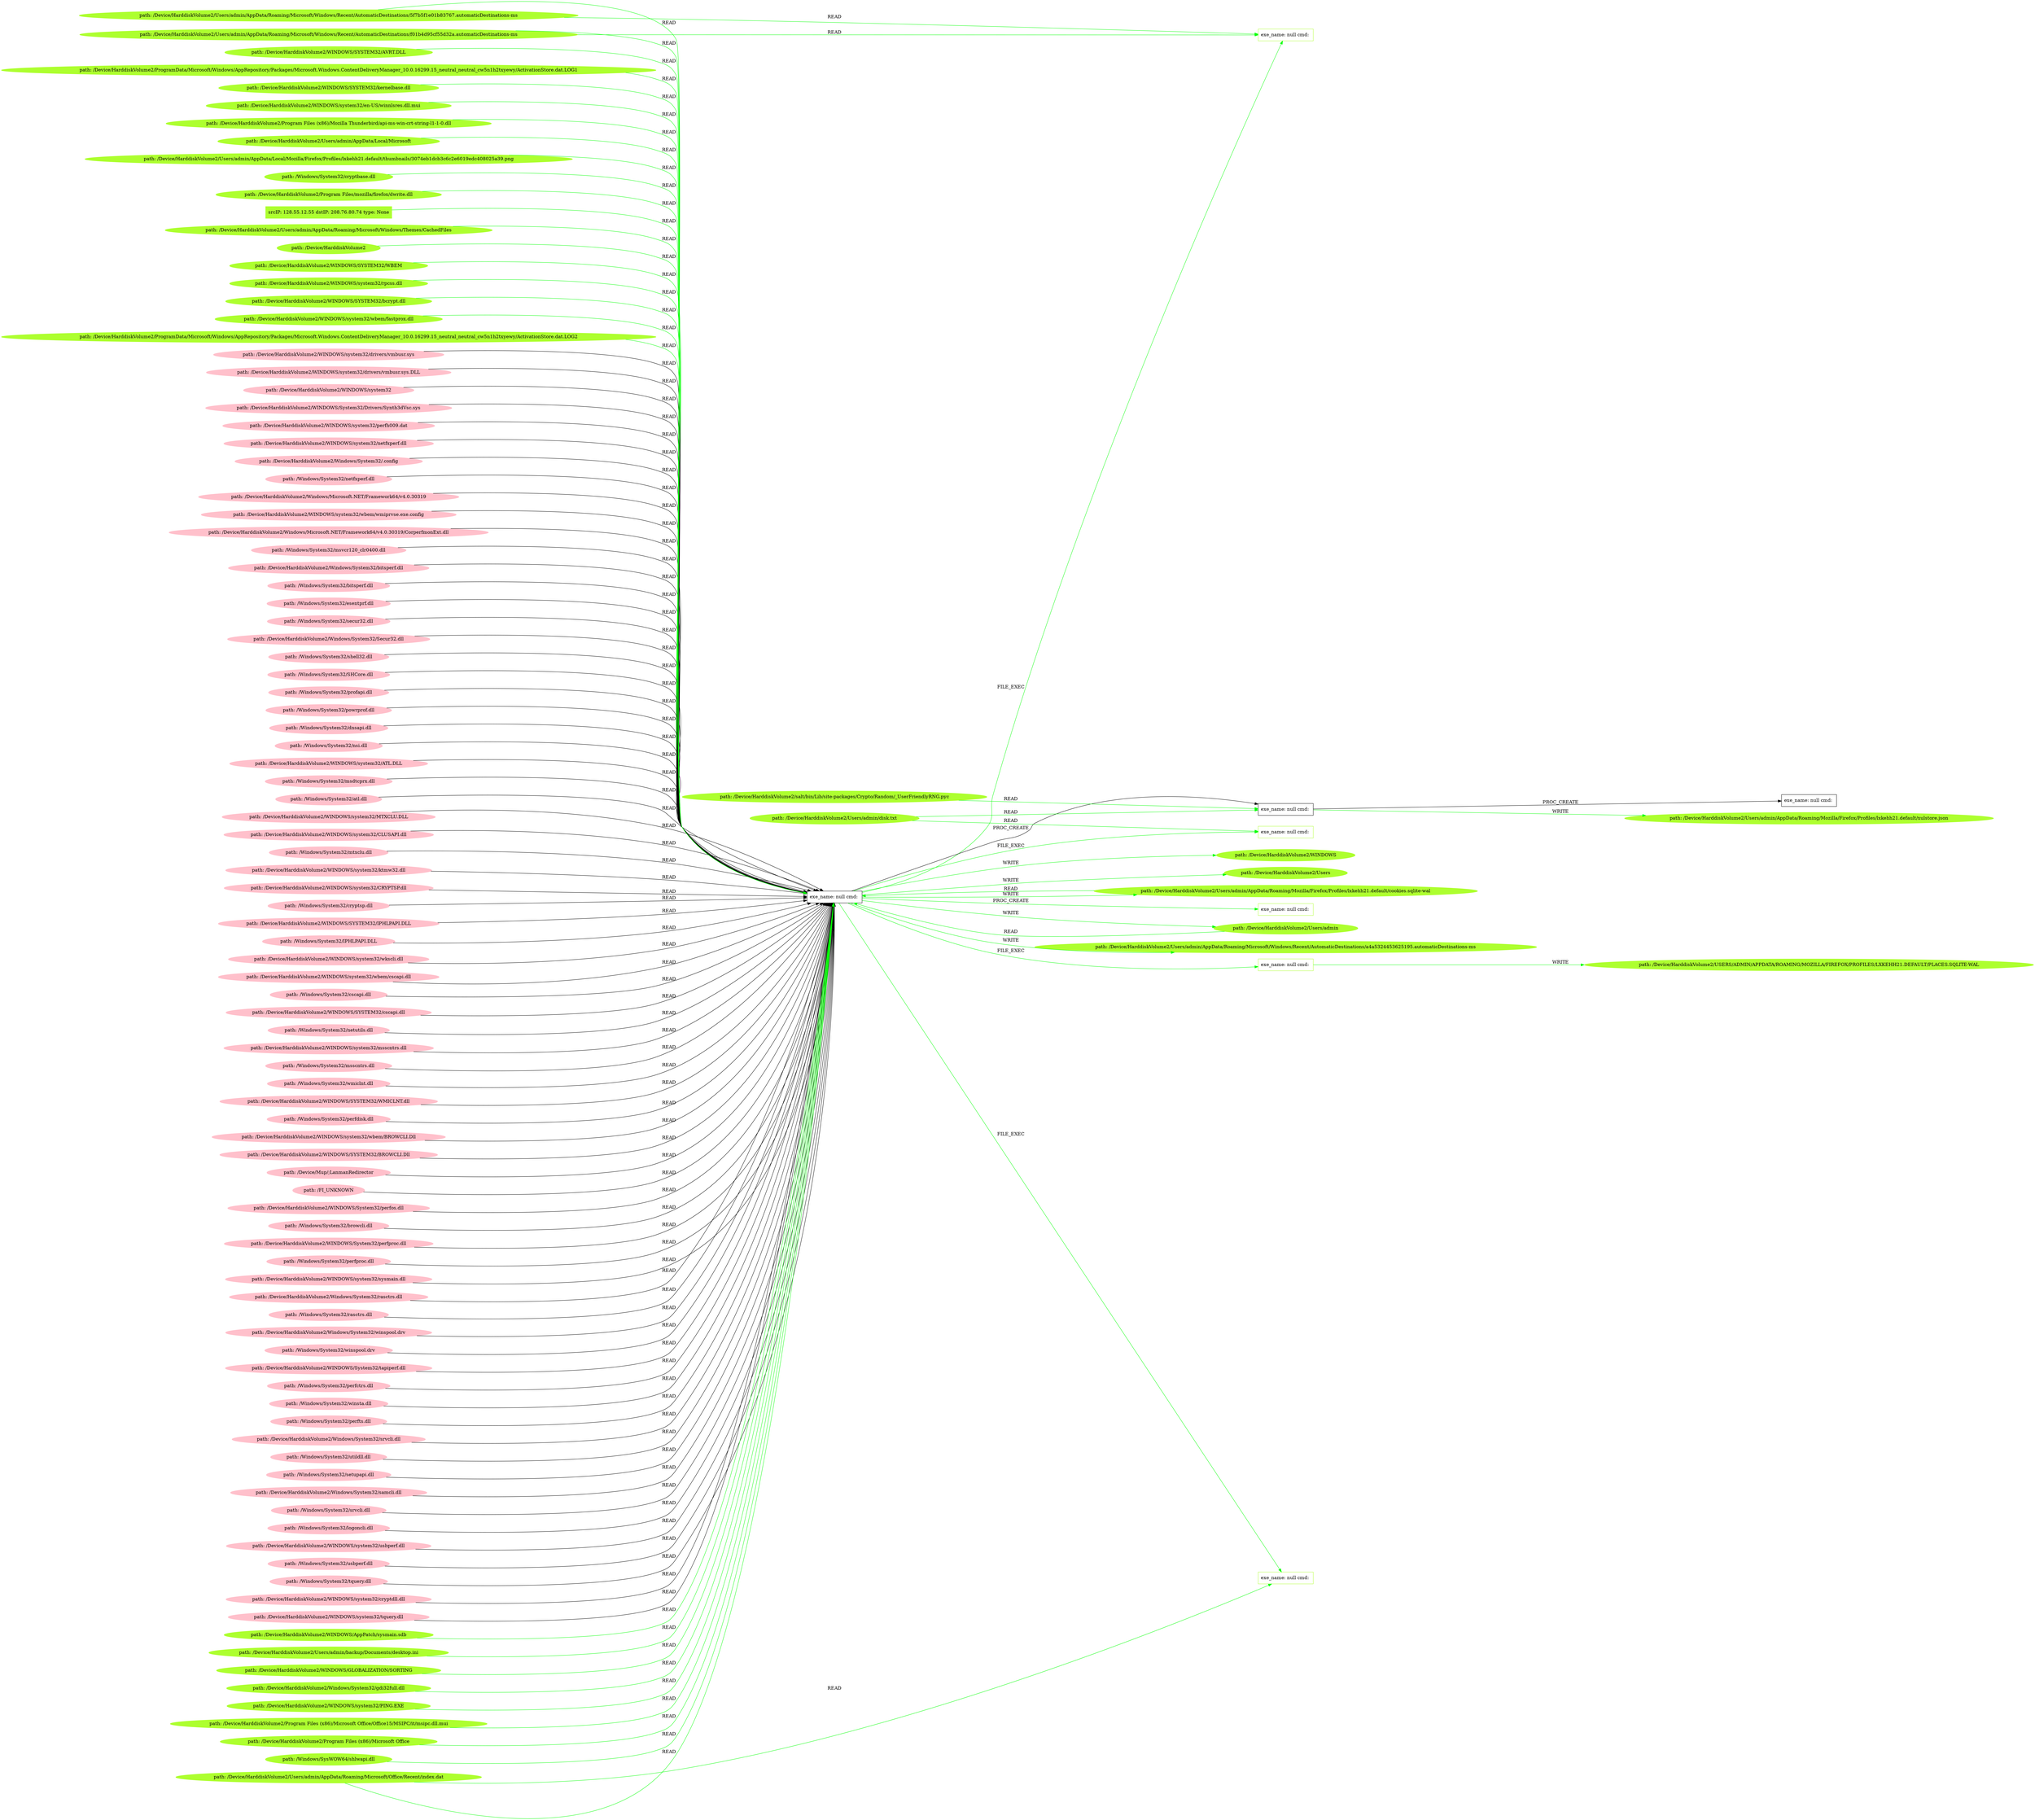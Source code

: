 digraph {
	rankdir=LR
	25 [label="exe_name: null cmd: " color=black shape=box style=solid]
	140 [label="exe_name: null cmd: " color=greenyellow shape=box style=solid]
	25 -> 140 [label=FILE_EXEC color=green]
	25 [label="exe_name: null cmd: " color=black shape=box style=solid]
	143 [label="exe_name: null cmd: " color=greenyellow shape=box style=solid]
	25 -> 143 [label=FILE_EXEC color=green]
	25 [label="exe_name: null cmd: " color=black shape=box style=solid]
	154 [label="exe_name: null cmd: " color=greenyellow shape=box style=solid]
	25 -> 154 [label=FILE_EXEC color=green]
	25 [label="exe_name: null cmd: " color=black shape=box style=solid]
	160 [label="exe_name: null cmd: " color=greenyellow shape=box style=solid]
	25 -> 160 [label=FILE_EXEC color=green]
	128 [label="path: /Device/HarddiskVolume2/Users/admin/AppData/Roaming/Microsoft/Windows/Themes/CachedFiles" color=greenyellow shape=oval style=filled]
	25 [label="exe_name: null cmd: " color=black shape=box style=solid]
	128 -> 25 [label=READ color=green]
	134 [label="path: /Device/HarddiskVolume2/Users/admin" color=greenyellow shape=oval style=filled]
	25 [label="exe_name: null cmd: " color=black shape=box style=solid]
	134 -> 25 [label=READ color=green]
	136 [label="path: /Device/HarddiskVolume2" color=greenyellow shape=oval style=filled]
	25 [label="exe_name: null cmd: " color=black shape=box style=solid]
	136 -> 25 [label=READ color=green]
	131 [label="path: /Device/HarddiskVolume2/WINDOWS/SYSTEM32/WBEM" color=greenyellow shape=oval style=filled]
	25 [label="exe_name: null cmd: " color=black shape=box style=solid]
	131 -> 25 [label=READ color=green]
	153 [label="path: /Device/HarddiskVolume2/WINDOWS/system32/rpcss.dll" color=greenyellow shape=oval style=filled]
	25 [label="exe_name: null cmd: " color=black shape=box style=solid]
	153 -> 25 [label=READ color=green]
	149 [label="path: /Device/HarddiskVolume2/WINDOWS/SYSTEM32/bcrypt.dll" color=greenyellow shape=oval style=filled]
	25 [label="exe_name: null cmd: " color=black shape=box style=solid]
	149 -> 25 [label=READ color=green]
	139 [label="path: /Device/HarddiskVolume2/WINDOWS/system32/wbem/fastprox.dll" color=greenyellow shape=oval style=filled]
	25 [label="exe_name: null cmd: " color=black shape=box style=solid]
	139 -> 25 [label=READ color=green]
	132 [label="path: /Device/HarddiskVolume2/ProgramData/Microsoft/Windows/AppRepository/Packages/Microsoft.Windows.ContentDeliveryManager_10.0.16299.15_neutral_neutral_cw5n1h2txyewy/ActivationStore.dat.LOG2" color=greenyellow shape=oval style=filled]
	25 [label="exe_name: null cmd: " color=black shape=box style=solid]
	132 -> 25 [label=READ color=green]
	48 [label="path: /Device/HarddiskVolume2/WINDOWS/system32/drivers/vmbusr.sys" color=pink shape=oval style=filled]
	25 [label="exe_name: null cmd: " color=black shape=box style=solid]
	48 -> 25 [label=READ color=black]
	77 [label="path: /Device/HarddiskVolume2/WINDOWS/system32/drivers/vmbusr.sys.DLL" color=pink shape=oval style=filled]
	25 [label="exe_name: null cmd: " color=black shape=box style=solid]
	77 -> 25 [label=READ color=black]
	14 [label="path: /Device/HarddiskVolume2/WINDOWS/system32" color=pink shape=oval style=filled]
	25 [label="exe_name: null cmd: " color=black shape=box style=solid]
	14 -> 25 [label=READ color=black]
	41 [label="path: /Device/HarddiskVolume2/WINDOWS/System32/Drivers/Synth3dVsc.sys" color=pink shape=oval style=filled]
	25 [label="exe_name: null cmd: " color=black shape=box style=solid]
	41 -> 25 [label=READ color=black]
	104 [label="path: /Device/HarddiskVolume2/WINDOWS/system32/perfh009.dat" color=pink shape=oval style=filled]
	25 [label="exe_name: null cmd: " color=black shape=box style=solid]
	104 -> 25 [label=READ color=black]
	57 [label="path: /Device/HarddiskVolume2/WINDOWS/system32/netfxperf.dll" color=pink shape=oval style=filled]
	25 [label="exe_name: null cmd: " color=black shape=box style=solid]
	57 -> 25 [label=READ color=black]
	92 [label="path: /Device/HarddiskVolume2/Windows/System32/.config" color=pink shape=oval style=filled]
	25 [label="exe_name: null cmd: " color=black shape=box style=solid]
	92 -> 25 [label=READ color=black]
	49 [label="path: /Windows/System32/netfxperf.dll" color=pink shape=oval style=filled]
	25 [label="exe_name: null cmd: " color=black shape=box style=solid]
	49 -> 25 [label=READ color=black]
	89 [label="path: /Device/HarddiskVolume2/Windows/Microsoft.NET/Framework64/v4.0.30319" color=pink shape=oval style=filled]
	25 [label="exe_name: null cmd: " color=black shape=box style=solid]
	89 -> 25 [label=READ color=black]
	82 [label="path: /Device/HarddiskVolume2/WINDOWS/system32/wbem/wmiprvse.exe.config" color=pink shape=oval style=filled]
	25 [label="exe_name: null cmd: " color=black shape=box style=solid]
	82 -> 25 [label=READ color=black]
	11 [label="path: /Device/HarddiskVolume2/Windows/Microsoft.NET/Framework64/v4.0.30319/CorperfmonExt.dll" color=pink shape=oval style=filled]
	25 [label="exe_name: null cmd: " color=black shape=box style=solid]
	11 -> 25 [label=READ color=black]
	62 [label="path: /Windows/System32/msvcr120_clr0400.dll" color=pink shape=oval style=filled]
	25 [label="exe_name: null cmd: " color=black shape=box style=solid]
	62 -> 25 [label=READ color=black]
	34 [label="path: /Device/HarddiskVolume2/Windows/System32/bitsperf.dll" color=pink shape=oval style=filled]
	25 [label="exe_name: null cmd: " color=black shape=box style=solid]
	34 -> 25 [label=READ color=black]
	72 [label="path: /Windows/System32/bitsperf.dll" color=pink shape=oval style=filled]
	25 [label="exe_name: null cmd: " color=black shape=box style=solid]
	72 -> 25 [label=READ color=black]
	88 [label="path: /Windows/System32/esentprf.dll" color=pink shape=oval style=filled]
	25 [label="exe_name: null cmd: " color=black shape=box style=solid]
	88 -> 25 [label=READ color=black]
	35 [label="path: /Windows/System32/secur32.dll" color=pink shape=oval style=filled]
	25 [label="exe_name: null cmd: " color=black shape=box style=solid]
	35 -> 25 [label=READ color=black]
	101 [label="path: /Device/HarddiskVolume2/Windows/System32/Secur32.dll" color=pink shape=oval style=filled]
	25 [label="exe_name: null cmd: " color=black shape=box style=solid]
	101 -> 25 [label=READ color=black]
	85 [label="path: /Windows/System32/shell32.dll" color=pink shape=oval style=filled]
	25 [label="exe_name: null cmd: " color=black shape=box style=solid]
	85 -> 25 [label=READ color=black]
	112 [label="path: /Windows/System32/SHCore.dll" color=pink shape=oval style=filled]
	25 [label="exe_name: null cmd: " color=black shape=box style=solid]
	112 -> 25 [label=READ color=black]
	69 [label="path: /Windows/System32/profapi.dll" color=pink shape=oval style=filled]
	25 [label="exe_name: null cmd: " color=black shape=box style=solid]
	69 -> 25 [label=READ color=black]
	84 [label="path: /Windows/System32/powrprof.dll" color=pink shape=oval style=filled]
	25 [label="exe_name: null cmd: " color=black shape=box style=solid]
	84 -> 25 [label=READ color=black]
	96 [label="path: /Windows/System32/dnsapi.dll" color=pink shape=oval style=filled]
	25 [label="exe_name: null cmd: " color=black shape=box style=solid]
	96 -> 25 [label=READ color=black]
	24 [label="path: /Windows/System32/nsi.dll" color=pink shape=oval style=filled]
	25 [label="exe_name: null cmd: " color=black shape=box style=solid]
	24 -> 25 [label=READ color=black]
	75 [label="path: /Device/HarddiskVolume2/WINDOWS/system32/ATL.DLL" color=pink shape=oval style=filled]
	25 [label="exe_name: null cmd: " color=black shape=box style=solid]
	75 -> 25 [label=READ color=black]
	26 [label="path: /Windows/System32/msdtcprx.dll" color=pink shape=oval style=filled]
	25 [label="exe_name: null cmd: " color=black shape=box style=solid]
	26 -> 25 [label=READ color=black]
	54 [label="path: /Windows/System32/atl.dll" color=pink shape=oval style=filled]
	25 [label="exe_name: null cmd: " color=black shape=box style=solid]
	54 -> 25 [label=READ color=black]
	65 [label="path: /Device/HarddiskVolume2/WINDOWS/system32/MTXCLU.DLL" color=pink shape=oval style=filled]
	25 [label="exe_name: null cmd: " color=black shape=box style=solid]
	65 -> 25 [label=READ color=black]
	43 [label="path: /Device/HarddiskVolume2/WINDOWS/system32/CLUSAPI.dll" color=pink shape=oval style=filled]
	25 [label="exe_name: null cmd: " color=black shape=box style=solid]
	43 -> 25 [label=READ color=black]
	80 [label="path: /Windows/System32/mtxclu.dll" color=pink shape=oval style=filled]
	25 [label="exe_name: null cmd: " color=black shape=box style=solid]
	80 -> 25 [label=READ color=black]
	76 [label="path: /Device/HarddiskVolume2/WINDOWS/system32/ktmw32.dll" color=pink shape=oval style=filled]
	25 [label="exe_name: null cmd: " color=black shape=box style=solid]
	76 -> 25 [label=READ color=black]
	55 [label="path: /Device/HarddiskVolume2/WINDOWS/system32/CRYPTSP.dll" color=pink shape=oval style=filled]
	25 [label="exe_name: null cmd: " color=black shape=box style=solid]
	55 -> 25 [label=READ color=black]
	74 [label="path: /Windows/System32/cryptsp.dll" color=pink shape=oval style=filled]
	25 [label="exe_name: null cmd: " color=black shape=box style=solid]
	74 -> 25 [label=READ color=black]
	19 [label="path: /Device/HarddiskVolume2/WINDOWS/SYSTEM32/IPHLPAPI.DLL" color=pink shape=oval style=filled]
	25 [label="exe_name: null cmd: " color=black shape=box style=solid]
	19 -> 25 [label=READ color=black]
	67 [label="path: /Windows/System32/IPHLPAPI.DLL" color=pink shape=oval style=filled]
	25 [label="exe_name: null cmd: " color=black shape=box style=solid]
	67 -> 25 [label=READ color=black]
	40 [label="path: /Device/HarddiskVolume2/WINDOWS/system32/wkscli.dll" color=pink shape=oval style=filled]
	25 [label="exe_name: null cmd: " color=black shape=box style=solid]
	40 -> 25 [label=READ color=black]
	60 [label="path: /Device/HarddiskVolume2/WINDOWS/system32/wbem/cscapi.dll" color=pink shape=oval style=filled]
	25 [label="exe_name: null cmd: " color=black shape=box style=solid]
	60 -> 25 [label=READ color=black]
	81 [label="path: /Windows/System32/cscapi.dll" color=pink shape=oval style=filled]
	25 [label="exe_name: null cmd: " color=black shape=box style=solid]
	81 -> 25 [label=READ color=black]
	109 [label="path: /Device/HarddiskVolume2/WINDOWS/SYSTEM32/cscapi.dll" color=pink shape=oval style=filled]
	25 [label="exe_name: null cmd: " color=black shape=box style=solid]
	109 -> 25 [label=READ color=black]
	52 [label="path: /Windows/System32/netutils.dll" color=pink shape=oval style=filled]
	25 [label="exe_name: null cmd: " color=black shape=box style=solid]
	52 -> 25 [label=READ color=black]
	4 [label="path: /Device/HarddiskVolume2/WINDOWS/system32/msscntrs.dll" color=pink shape=oval style=filled]
	25 [label="exe_name: null cmd: " color=black shape=box style=solid]
	4 -> 25 [label=READ color=black]
	33 [label="path: /Windows/System32/msscntrs.dll" color=pink shape=oval style=filled]
	25 [label="exe_name: null cmd: " color=black shape=box style=solid]
	33 -> 25 [label=READ color=black]
	111 [label="path: /Windows/System32/wmiclnt.dll" color=pink shape=oval style=filled]
	25 [label="exe_name: null cmd: " color=black shape=box style=solid]
	111 -> 25 [label=READ color=black]
	17 [label="path: /Device/HarddiskVolume2/WINDOWS/SYSTEM32/WMICLNT.dll" color=pink shape=oval style=filled]
	25 [label="exe_name: null cmd: " color=black shape=box style=solid]
	17 -> 25 [label=READ color=black]
	73 [label="path: /Windows/System32/perfdisk.dll" color=pink shape=oval style=filled]
	25 [label="exe_name: null cmd: " color=black shape=box style=solid]
	73 -> 25 [label=READ color=black]
	99 [label="path: /Device/HarddiskVolume2/WINDOWS/system32/wbem/BROWCLI.Dll" color=pink shape=oval style=filled]
	25 [label="exe_name: null cmd: " color=black shape=box style=solid]
	99 -> 25 [label=READ color=black]
	12 [label="path: /Device/HarddiskVolume2/WINDOWS/SYSTEM32/BROWCLI.Dll" color=pink shape=oval style=filled]
	25 [label="exe_name: null cmd: " color=black shape=box style=solid]
	12 -> 25 [label=READ color=black]
	16 [label="path: /Device/Mup/;LanmanRedirector" color=pink shape=oval style=filled]
	25 [label="exe_name: null cmd: " color=black shape=box style=solid]
	16 -> 25 [label=READ color=black]
	115 [label="path: /FI_UNKNOWN" color=pink shape=oval style=filled]
	25 [label="exe_name: null cmd: " color=black shape=box style=solid]
	115 -> 25 [label=READ color=black]
	94 [label="path: /Device/HarddiskVolume2/WINDOWS/System32/perfos.dll" color=pink shape=oval style=filled]
	25 [label="exe_name: null cmd: " color=black shape=box style=solid]
	94 -> 25 [label=READ color=black]
	42 [label="path: /Windows/System32/browcli.dll" color=pink shape=oval style=filled]
	25 [label="exe_name: null cmd: " color=black shape=box style=solid]
	42 -> 25 [label=READ color=black]
	118 [label="path: /Device/HarddiskVolume2/WINDOWS/System32/perfproc.dll" color=pink shape=oval style=filled]
	25 [label="exe_name: null cmd: " color=black shape=box style=solid]
	118 -> 25 [label=READ color=black]
	119 [label="path: /Windows/System32/perfproc.dll" color=pink shape=oval style=filled]
	25 [label="exe_name: null cmd: " color=black shape=box style=solid]
	119 -> 25 [label=READ color=black]
	45 [label="path: /Device/HarddiskVolume2/WINDOWS/system32/sysmain.dll" color=pink shape=oval style=filled]
	25 [label="exe_name: null cmd: " color=black shape=box style=solid]
	45 -> 25 [label=READ color=black]
	90 [label="path: /Device/HarddiskVolume2/Windows/System32/rasctrs.dll" color=pink shape=oval style=filled]
	25 [label="exe_name: null cmd: " color=black shape=box style=solid]
	90 -> 25 [label=READ color=black]
	86 [label="path: /Windows/System32/rasctrs.dll" color=pink shape=oval style=filled]
	25 [label="exe_name: null cmd: " color=black shape=box style=solid]
	86 -> 25 [label=READ color=black]
	3 [label="path: /Device/HarddiskVolume2/Windows/System32/winspool.drv" color=pink shape=oval style=filled]
	25 [label="exe_name: null cmd: " color=black shape=box style=solid]
	3 -> 25 [label=READ color=black]
	107 [label="path: /Windows/System32/winspool.drv" color=pink shape=oval style=filled]
	25 [label="exe_name: null cmd: " color=black shape=box style=solid]
	107 -> 25 [label=READ color=black]
	91 [label="path: /Device/HarddiskVolume2/WINDOWS/System32/tapiperf.dll" color=pink shape=oval style=filled]
	25 [label="exe_name: null cmd: " color=black shape=box style=solid]
	91 -> 25 [label=READ color=black]
	56 [label="path: /Windows/System32/perfctrs.dll" color=pink shape=oval style=filled]
	25 [label="exe_name: null cmd: " color=black shape=box style=solid]
	56 -> 25 [label=READ color=black]
	2 [label="path: /Windows/System32/winsta.dll" color=pink shape=oval style=filled]
	25 [label="exe_name: null cmd: " color=black shape=box style=solid]
	2 -> 25 [label=READ color=black]
	102 [label="path: /Windows/System32/perfts.dll" color=pink shape=oval style=filled]
	25 [label="exe_name: null cmd: " color=black shape=box style=solid]
	102 -> 25 [label=READ color=black]
	18 [label="path: /Device/HarddiskVolume2/Windows/System32/srvcli.dll" color=pink shape=oval style=filled]
	25 [label="exe_name: null cmd: " color=black shape=box style=solid]
	18 -> 25 [label=READ color=black]
	61 [label="path: /Windows/System32/utildll.dll" color=pink shape=oval style=filled]
	25 [label="exe_name: null cmd: " color=black shape=box style=solid]
	61 -> 25 [label=READ color=black]
	79 [label="path: /Windows/System32/setupapi.dll" color=pink shape=oval style=filled]
	25 [label="exe_name: null cmd: " color=black shape=box style=solid]
	79 -> 25 [label=READ color=black]
	10 [label="path: /Device/HarddiskVolume2/Windows/System32/samcli.dll" color=pink shape=oval style=filled]
	25 [label="exe_name: null cmd: " color=black shape=box style=solid]
	10 -> 25 [label=READ color=black]
	15 [label="path: /Windows/System32/srvcli.dll" color=pink shape=oval style=filled]
	25 [label="exe_name: null cmd: " color=black shape=box style=solid]
	15 -> 25 [label=READ color=black]
	78 [label="path: /Windows/System32/logoncli.dll" color=pink shape=oval style=filled]
	25 [label="exe_name: null cmd: " color=black shape=box style=solid]
	78 -> 25 [label=READ color=black]
	108 [label="path: /Device/HarddiskVolume2/WINDOWS/system32/usbperf.dll" color=pink shape=oval style=filled]
	25 [label="exe_name: null cmd: " color=black shape=box style=solid]
	108 -> 25 [label=READ color=black]
	97 [label="path: /Windows/System32/usbperf.dll" color=pink shape=oval style=filled]
	25 [label="exe_name: null cmd: " color=black shape=box style=solid]
	97 -> 25 [label=READ color=black]
	59 [label="path: /Windows/System32/tquery.dll" color=pink shape=oval style=filled]
	25 [label="exe_name: null cmd: " color=black shape=box style=solid]
	59 -> 25 [label=READ color=black]
	70 [label="path: /Device/HarddiskVolume2/WINDOWS/system32/cryptdll.dll" color=pink shape=oval style=filled]
	25 [label="exe_name: null cmd: " color=black shape=box style=solid]
	70 -> 25 [label=READ color=black]
	106 [label="path: /Device/HarddiskVolume2/WINDOWS/system32/tquery.dll" color=pink shape=oval style=filled]
	25 [label="exe_name: null cmd: " color=black shape=box style=solid]
	106 -> 25 [label=READ color=black]
	25 [label="exe_name: null cmd: " color=black shape=box style=solid]
	0 [label="exe_name: null cmd: " color=black shape=box style=solid]
	25 -> 0 [label=PROC_CREATE color=black]
	0 [label="exe_name: null cmd: " color=black shape=box style=solid]
	1 [label="exe_name: null cmd: " color=black shape=box style=solid]
	0 -> 1 [label=PROC_CREATE color=black]
	123 [label="path: /Device/HarddiskVolume2/WINDOWS/AppPatch/sysmain.sdb" color=greenyellow shape=oval style=filled]
	25 [label="exe_name: null cmd: " color=black shape=box style=solid]
	123 -> 25 [label=READ color=green]
	130 [label="path: /Device/HarddiskVolume2/Users/admin/backup/Documents/desktop.ini" color=greenyellow shape=oval style=filled]
	25 [label="exe_name: null cmd: " color=black shape=box style=solid]
	130 -> 25 [label=READ color=green]
	157 [label="path: /Device/HarddiskVolume2/WINDOWS/GLOBALIZATION/SORTING" color=greenyellow shape=oval style=filled]
	25 [label="exe_name: null cmd: " color=black shape=box style=solid]
	157 -> 25 [label=READ color=green]
	135 [label="path: /Device/HarddiskVolume2/Windows/System32/gdi32full.dll" color=greenyellow shape=oval style=filled]
	25 [label="exe_name: null cmd: " color=black shape=box style=solid]
	135 -> 25 [label=READ color=green]
	163 [label="path: /Device/HarddiskVolume2/WINDOWS/system32/PING.EXE" color=greenyellow shape=oval style=filled]
	25 [label="exe_name: null cmd: " color=black shape=box style=solid]
	163 -> 25 [label=READ color=green]
	144 [label="path: /Device/HarddiskVolume2/Users/admin/AppData/Roaming/Microsoft/Windows/Recent/AutomaticDestinations/5f7b5f1e01b83767.automaticDestinations-ms" color=greenyellow shape=oval style=filled]
	25 [label="exe_name: null cmd: " color=black shape=box style=solid]
	144 -> 25 [label=READ color=green]
	151 [label="path: /Device/HarddiskVolume2/Program Files (x86)/Microsoft Office/Office15/MSIPC/it/msipc.dll.mui" color=greenyellow shape=oval style=filled]
	25 [label="exe_name: null cmd: " color=black shape=box style=solid]
	151 -> 25 [label=READ color=green]
	156 [label="path: /Device/HarddiskVolume2/Program Files (x86)/Microsoft Office" color=greenyellow shape=oval style=filled]
	25 [label="exe_name: null cmd: " color=black shape=box style=solid]
	156 -> 25 [label=READ color=green]
	129 [label="path: /Device/HarddiskVolume2/Users/admin/AppData/Roaming/Microsoft/Windows/Recent/AutomaticDestinations/f01b4d95cf55d32a.automaticDestinations-ms" color=greenyellow shape=oval style=filled]
	25 [label="exe_name: null cmd: " color=black shape=box style=solid]
	129 -> 25 [label=READ color=green]
	138 [label="path: /Windows/SysWOW64/shlwapi.dll" color=greenyellow shape=oval style=filled]
	25 [label="exe_name: null cmd: " color=black shape=box style=solid]
	138 -> 25 [label=READ color=green]
	155 [label="path: /Device/HarddiskVolume2/Users/admin/disk.txt" color=greenyellow shape=oval style=filled]
	0 [label="exe_name: null cmd: " color=black shape=box style=solid]
	155 -> 0 [label=READ color=green]
	148 [label="path: /Device/HarddiskVolume2/WINDOWS/SYSTEM32/AVRT.DLL" color=greenyellow shape=oval style=filled]
	25 [label="exe_name: null cmd: " color=black shape=box style=solid]
	148 -> 25 [label=READ color=green]
	158 [label="path: /Device/HarddiskVolume2/ProgramData/Microsoft/Windows/AppRepository/Packages/Microsoft.Windows.ContentDeliveryManager_10.0.16299.15_neutral_neutral_cw5n1h2txyewy/ActivationStore.dat.LOG1" color=greenyellow shape=oval style=filled]
	25 [label="exe_name: null cmd: " color=black shape=box style=solid]
	158 -> 25 [label=READ color=green]
	25 [label="exe_name: null cmd: " color=black shape=box style=solid]
	150 [label="path: /Device/HarddiskVolume2/Users" color=greenyellow shape=oval style=filled]
	25 -> 150 [label=WRITE color=green]
	167 [label="path: /Device/HarddiskVolume2/salt/bin/Lib/site-packages/Crypto/Random/_UserFriendlyRNG.pyc" color=greenyellow shape=oval style=filled]
	0 [label="exe_name: null cmd: " color=black shape=box style=solid]
	167 -> 0 [label=READ color=green]
	142 [label="path: /Device/HarddiskVolume2/WINDOWS/SYSTEM32/kernelbase.dll" color=greenyellow shape=oval style=filled]
	25 [label="exe_name: null cmd: " color=black shape=box style=solid]
	142 -> 25 [label=READ color=green]
	159 [label="path: /Device/HarddiskVolume2/WINDOWS/system32/en-US/winnlsres.dll.mui" color=greenyellow shape=oval style=filled]
	25 [label="exe_name: null cmd: " color=black shape=box style=solid]
	159 -> 25 [label=READ color=green]
	165 [label="path: /Device/HarddiskVolume2/Program Files (x86)/Mozilla Thunderbird/api-ms-win-crt-string-l1-1-0.dll" color=greenyellow shape=oval style=filled]
	25 [label="exe_name: null cmd: " color=black shape=box style=solid]
	165 -> 25 [label=READ color=green]
	125 [label="path: /Device/HarddiskVolume2/Users/admin/AppData/Local/Microsoft" color=greenyellow shape=oval style=filled]
	25 [label="exe_name: null cmd: " color=black shape=box style=solid]
	125 -> 25 [label=READ color=green]
	25 [label="exe_name: null cmd: " color=black shape=box style=solid]
	164 [label="path: /Device/HarddiskVolume2/Users/admin/AppData/Roaming/Mozilla/Firefox/Profiles/lxkehh21.default/cookies.sqlite-wal" color=greenyellow shape=oval style=filled]
	25 -> 164 [label=WRITE color=green]
	146 [label="path: /Device/HarddiskVolume2/Users/admin/AppData/Roaming/Microsoft/Office/Recent/index.dat" color=greenyellow shape=oval style=filled]
	160 [label="exe_name: null cmd: " color=greenyellow shape=box style=solid]
	146 -> 160 [label=READ color=green]
	0 [label="exe_name: null cmd: " color=black shape=box style=solid]
	169 [label="path: /Device/HarddiskVolume2/Users/admin/AppData/Roaming/Mozilla/Firefox/Profiles/lxkehh21.default/xulstore.json" color=greenyellow shape=oval style=filled]
	0 -> 169 [label=WRITE color=green]
	122 [label="path: /Device/HarddiskVolume2/Users/admin/AppData/Local/Mozilla/Firefox/Profiles/lxkehh21.default/thumbnails/3074eb1dcb3c6c2e6019edc408025a39.png" color=greenyellow shape=oval style=filled]
	25 [label="exe_name: null cmd: " color=black shape=box style=solid]
	122 -> 25 [label=READ color=green]
	155 [label="path: /Device/HarddiskVolume2/Users/admin/disk.txt" color=greenyellow shape=oval style=filled]
	154 [label="exe_name: null cmd: " color=greenyellow shape=box style=solid]
	155 -> 154 [label=READ color=green]
	144 [label="path: /Device/HarddiskVolume2/Users/admin/AppData/Roaming/Microsoft/Windows/Recent/AutomaticDestinations/5f7b5f1e01b83767.automaticDestinations-ms" color=greenyellow shape=oval style=filled]
	143 [label="exe_name: null cmd: " color=greenyellow shape=box style=solid]
	144 -> 143 [label=READ color=green]
	129 [label="path: /Device/HarddiskVolume2/Users/admin/AppData/Roaming/Microsoft/Windows/Recent/AutomaticDestinations/f01b4d95cf55d32a.automaticDestinations-ms" color=greenyellow shape=oval style=filled]
	143 [label="exe_name: null cmd: " color=greenyellow shape=box style=solid]
	129 -> 143 [label=READ color=green]
	137 [label="path: /Windows/System32/cryptbase.dll" color=greenyellow shape=oval style=filled]
	25 [label="exe_name: null cmd: " color=black shape=box style=solid]
	137 -> 25 [label=READ color=green]
	25 [label="exe_name: null cmd: " color=black shape=box style=solid]
	152 [label="exe_name: null cmd: " color=greenyellow shape=box style=solid]
	25 -> 152 [label=PROC_CREATE color=green]
	25 [label="exe_name: null cmd: " color=black shape=box style=solid]
	134 [label="path: /Device/HarddiskVolume2/Users/admin" color=greenyellow shape=oval style=filled]
	25 -> 134 [label=WRITE color=green]
	146 [label="path: /Device/HarddiskVolume2/Users/admin/AppData/Roaming/Microsoft/Office/Recent/index.dat" color=greenyellow shape=oval style=filled]
	25 [label="exe_name: null cmd: " color=black shape=box style=solid]
	146 -> 25 [label=READ color=green]
	133 [label="path: /Device/HarddiskVolume2/Program Files/mozilla/firefox/dwrite.dll" color=greenyellow shape=oval style=filled]
	25 [label="exe_name: null cmd: " color=black shape=box style=solid]
	133 -> 25 [label=READ color=green]
	25 [label="exe_name: null cmd: " color=black shape=box style=solid]
	124 [label="path: /Device/HarddiskVolume2/Users/admin/AppData/Roaming/Microsoft/Windows/Recent/AutomaticDestinations/a4a5324453625195.automaticDestinations-ms" color=greenyellow shape=oval style=filled]
	25 -> 124 [label=WRITE color=green]
	25 [label="exe_name: null cmd: " color=black shape=box style=solid]
	127 [label="path: /Device/HarddiskVolume2/WINDOWS" color=greenyellow shape=oval style=filled]
	25 -> 127 [label=WRITE color=green]
	126 [label="srcIP: 128.55.12.55 dstIP: 208.76.80.74 type: None" color=greenyellow shape=box style=filled]
	25 [label="exe_name: null cmd: " color=black shape=box style=solid]
	126 -> 25 [label=READ color=green]
	140 [label="exe_name: null cmd: " color=greenyellow shape=box style=solid]
	141 [label="path: /Device/HarddiskVolume2/USERS/ADMIN/APPDATA/ROAMING/MOZILLA/FIREFOX/PROFILES/LXKEHH21.DEFAULT/PLACES.SQLITE-WAL" color=greenyellow shape=oval style=filled]
	140 -> 141 [label=WRITE color=green]
	164 [label="path: /Device/HarddiskVolume2/Users/admin/AppData/Roaming/Mozilla/Firefox/Profiles/lxkehh21.default/cookies.sqlite-wal" color=greenyellow shape=oval style=filled]
	25 [label="exe_name: null cmd: " color=black shape=box style=solid]
	164 -> 25 [label=READ color=green]
}
